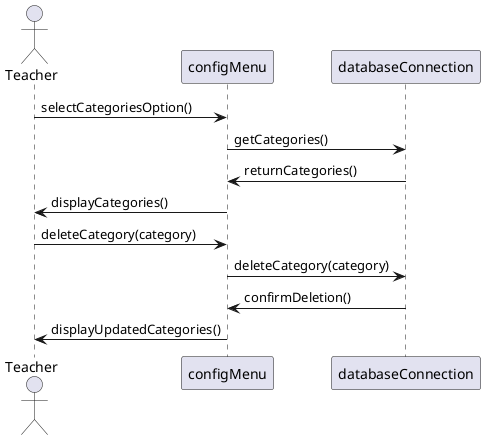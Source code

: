 ' Use Case 6: Delete Category

@startuml
actor Teacher
participant configMenu
participant databaseConnection

Teacher -> configMenu: selectCategoriesOption()
configMenu -> databaseConnection: getCategories()
databaseConnection -> configMenu: returnCategories()
configMenu -> Teacher: displayCategories()
Teacher -> configMenu: deleteCategory(category)
configMenu -> databaseConnection: deleteCategory(category)
databaseConnection -> configMenu: confirmDeletion()
configMenu -> Teacher: displayUpdatedCategories()
@enduml
